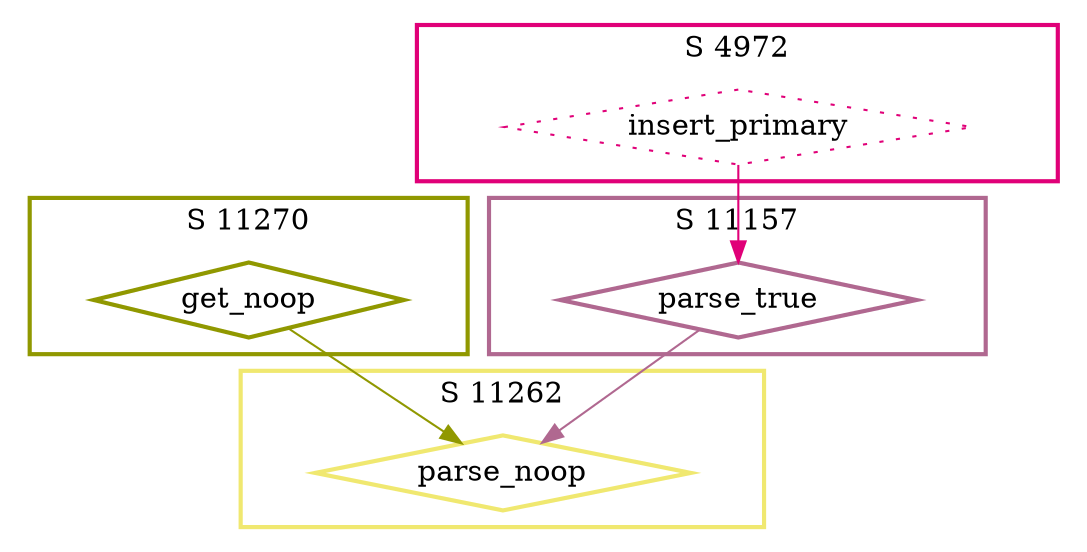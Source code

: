 digraph G {
  ratio=0.500000;
  "UV parse_true (11157)" [shape=diamond, label="parse_true",
                           color="#B06890", style=bold];
  "UV parse_noop (11262)" [shape=diamond, label="parse_noop",
                           color="#F0E870", style=bold];
  "UV get_noop (11270)" [shape=diamond, label="get_noop", color="#909800",
                         style=bold];
  "UV insert_primary (4972)" [shape=diamond, label="insert_primary",
                              color="#E00078", style=dotted];
  
  subgraph cluster_11262 { label="S 11262";
    color="#F0E870";
    style=bold;
    "UV parse_noop (11262)"; };
  subgraph cluster_4972 { label="S 4972";
    color="#E00078";
    style=bold;
    "UV insert_primary (4972)"; };
  subgraph cluster_11270 { label="S 11270";
    color="#909800";
    style=bold;
    "UV get_noop (11270)"; };
  subgraph cluster_11157 { label="S 11157";
    color="#B06890";
    style=bold;
    "UV parse_true (11157)"; };
  
  "UV parse_true (11157)" -> "UV parse_noop (11262)" [color="#B06890"];
  "UV get_noop (11270)" -> "UV parse_noop (11262)" [color="#909800"];
  "UV insert_primary (4972)" -> "UV parse_true (11157)" [color="#E00078"];
  
  }